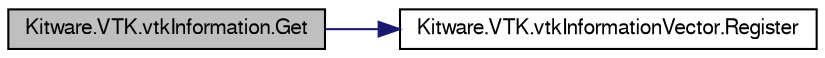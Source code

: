 digraph G
{
  bgcolor="transparent";
  edge [fontname="FreeSans",fontsize="10",labelfontname="FreeSans",labelfontsize="10"];
  node [fontname="FreeSans",fontsize="10",shape=record];
  rankdir="LR";
  Node1 [label="Kitware.VTK.vtkInformation.Get",height=0.2,width=0.4,color="black", fillcolor="grey75", style="filled" fontcolor="black"];
  Node1 -> Node2 [color="midnightblue",fontsize="10",style="solid",fontname="FreeSans"];
  Node2 [label="Kitware.VTK.vtkInformationVector.Register",height=0.2,width=0.4,color="black",URL="$class_kitware_1_1_v_t_k_1_1vtk_information_vector.html#a8157781a247b855088be28a2f3968337",tooltip="Initiate garbage collection when a reference is removed."];
}
